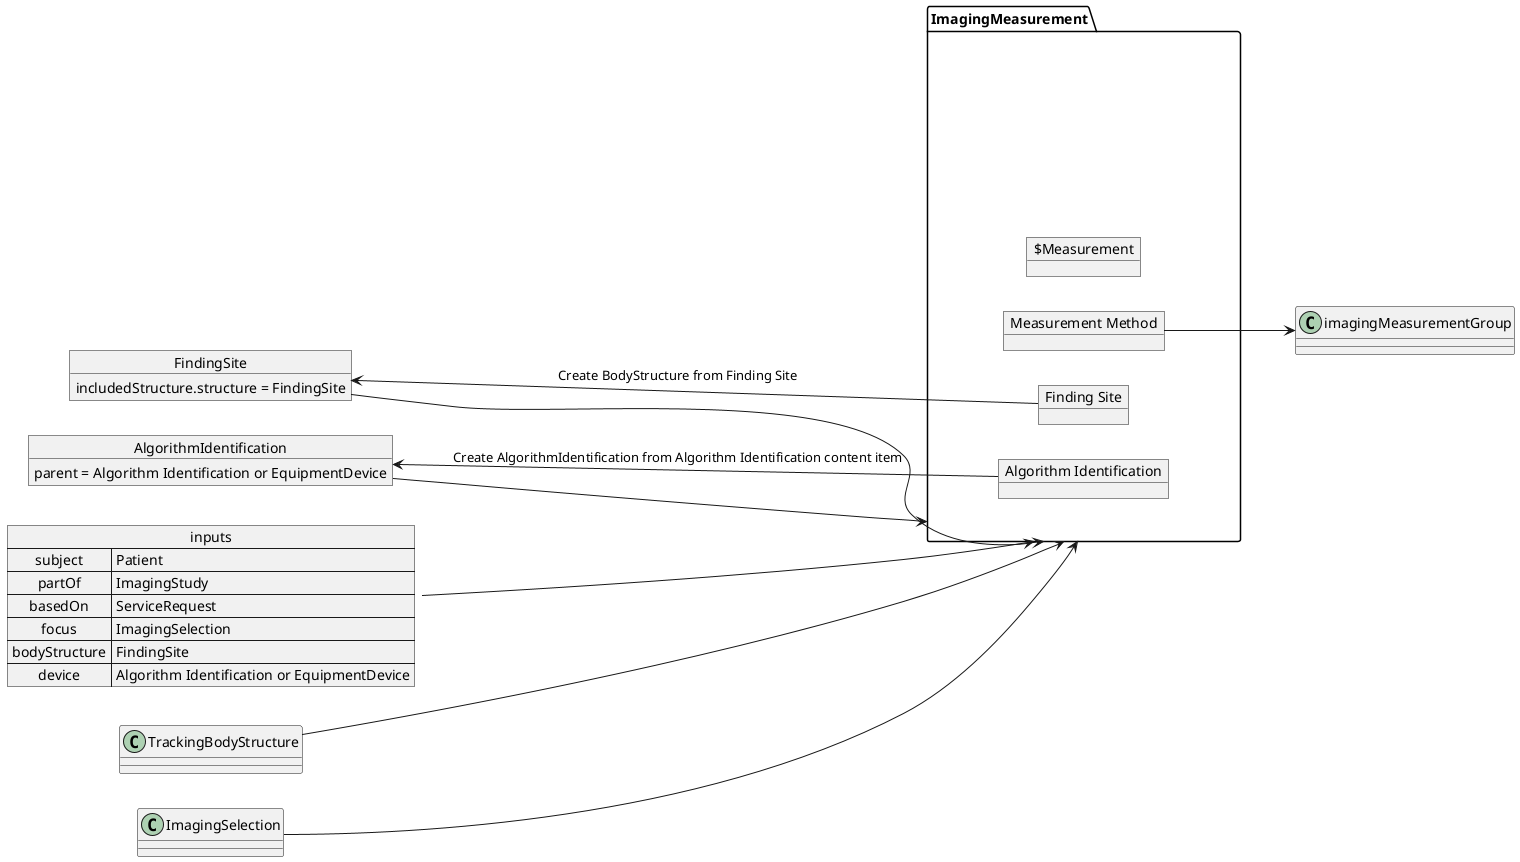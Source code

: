 @startuml imaging_measurement_group_mapping
left to right direction

map inputs {
   subject => Patient
   partOf => ImagingStudy
   basedOn => ServiceRequest
   focus => ImagingSelection
   bodyStructure => FindingSite
   device => Algorithm Identification or EquipmentDevice
}

package "ImagingMeasurement" as imagingMeasurement {
   object "$Measurement" as measurement
   object "Measurement Method" as method
   object "Finding Site" as findingSite
   object "Algorithm Identification" as algorithm
}

object AlgorithmIdentification {
    parent = Algorithm Identification or EquipmentDevice
}

object FindingSite {
    includedStructure.structure = FindingSite
}

object "ImagingMeasurement" as imagingMeasurement {
    subject = Patient
    partOf = ImagingStudy
    basedOn = ServiceRequest
    device = EquipmentDevice or AlgorithmIdentification
    focus = TrackingBodyStructure
    focus = ImagingSelection
    bodyStructure = FindingSite
    code = Concept Name Code Sequence
    issued = Observation DateTime
    method = Measurement Method
    valueQuantity = Measured Value Sequence
}

algorithm --> AlgorithmIdentification: Create AlgorithmIdentification from Algorithm Identification content item
findingSite --> FindingSite: Create BodyStructure from Finding Site

inputs --> imagingMeasurement
AlgorithmIdentification --> imagingMeasurement
TrackingBodyStructure --> imagingMeasurement
FindingSite --> imagingMeasurement
ImagingSelection --> imagingMeasurement
method --> imagingMeasurementGroup

@enduml